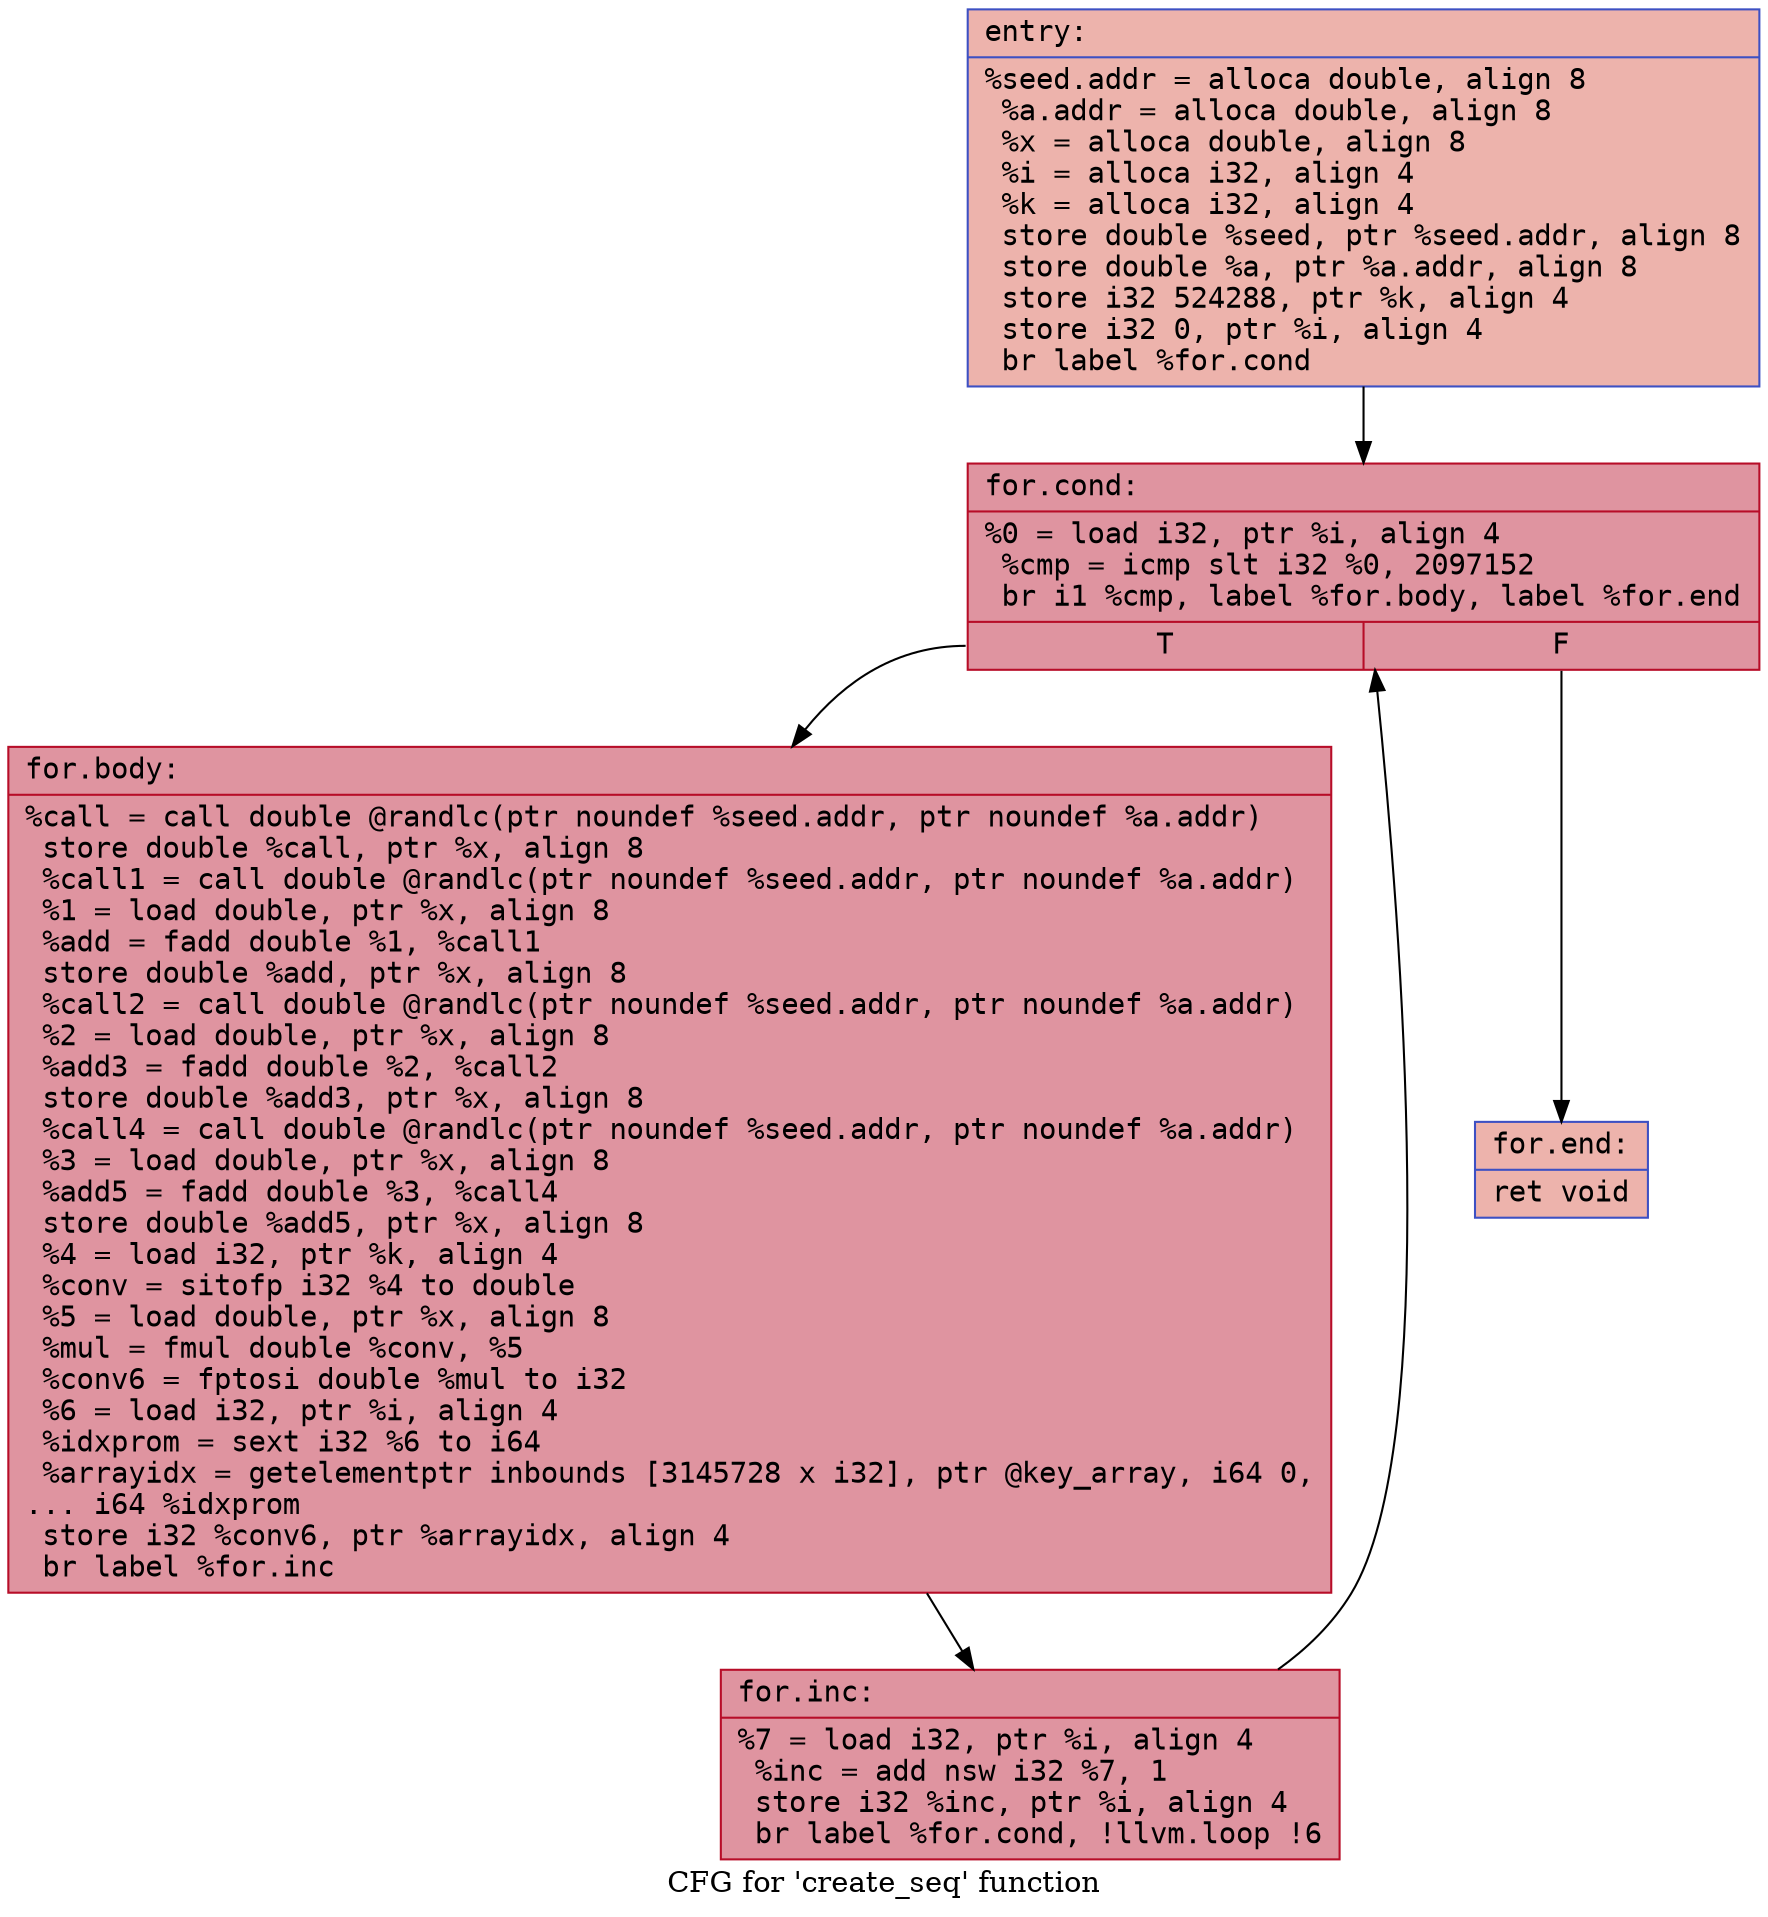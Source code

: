 digraph "CFG for 'create_seq' function" {
	label="CFG for 'create_seq' function";

	Node0x55d651010240 [shape=record,color="#3d50c3ff", style=filled, fillcolor="#d6524470" fontname="Courier",label="{entry:\l|  %seed.addr = alloca double, align 8\l  %a.addr = alloca double, align 8\l  %x = alloca double, align 8\l  %i = alloca i32, align 4\l  %k = alloca i32, align 4\l  store double %seed, ptr %seed.addr, align 8\l  store double %a, ptr %a.addr, align 8\l  store i32 524288, ptr %k, align 4\l  store i32 0, ptr %i, align 4\l  br label %for.cond\l}"];
	Node0x55d651010240 -> Node0x55d651004c90[tooltip="entry -> for.cond\nProbability 100.00%" ];
	Node0x55d651004c90 [shape=record,color="#b70d28ff", style=filled, fillcolor="#b70d2870" fontname="Courier",label="{for.cond:\l|  %0 = load i32, ptr %i, align 4\l  %cmp = icmp slt i32 %0, 2097152\l  br i1 %cmp, label %for.body, label %for.end\l|{<s0>T|<s1>F}}"];
	Node0x55d651004c90:s0 -> Node0x55d651004ee0[tooltip="for.cond -> for.body\nProbability 96.88%" ];
	Node0x55d651004c90:s1 -> Node0x55d651004f60[tooltip="for.cond -> for.end\nProbability 3.12%" ];
	Node0x55d651004ee0 [shape=record,color="#b70d28ff", style=filled, fillcolor="#b70d2870" fontname="Courier",label="{for.body:\l|  %call = call double @randlc(ptr noundef %seed.addr, ptr noundef %a.addr)\l  store double %call, ptr %x, align 8\l  %call1 = call double @randlc(ptr noundef %seed.addr, ptr noundef %a.addr)\l  %1 = load double, ptr %x, align 8\l  %add = fadd double %1, %call1\l  store double %add, ptr %x, align 8\l  %call2 = call double @randlc(ptr noundef %seed.addr, ptr noundef %a.addr)\l  %2 = load double, ptr %x, align 8\l  %add3 = fadd double %2, %call2\l  store double %add3, ptr %x, align 8\l  %call4 = call double @randlc(ptr noundef %seed.addr, ptr noundef %a.addr)\l  %3 = load double, ptr %x, align 8\l  %add5 = fadd double %3, %call4\l  store double %add5, ptr %x, align 8\l  %4 = load i32, ptr %k, align 4\l  %conv = sitofp i32 %4 to double\l  %5 = load double, ptr %x, align 8\l  %mul = fmul double %conv, %5\l  %conv6 = fptosi double %mul to i32\l  %6 = load i32, ptr %i, align 4\l  %idxprom = sext i32 %6 to i64\l  %arrayidx = getelementptr inbounds [3145728 x i32], ptr @key_array, i64 0,\l... i64 %idxprom\l  store i32 %conv6, ptr %arrayidx, align 4\l  br label %for.inc\l}"];
	Node0x55d651004ee0 -> Node0x55d651012e20[tooltip="for.body -> for.inc\nProbability 100.00%" ];
	Node0x55d651012e20 [shape=record,color="#b70d28ff", style=filled, fillcolor="#b70d2870" fontname="Courier",label="{for.inc:\l|  %7 = load i32, ptr %i, align 4\l  %inc = add nsw i32 %7, 1\l  store i32 %inc, ptr %i, align 4\l  br label %for.cond, !llvm.loop !6\l}"];
	Node0x55d651012e20 -> Node0x55d651004c90[tooltip="for.inc -> for.cond\nProbability 100.00%" ];
	Node0x55d651004f60 [shape=record,color="#3d50c3ff", style=filled, fillcolor="#d6524470" fontname="Courier",label="{for.end:\l|  ret void\l}"];
}

